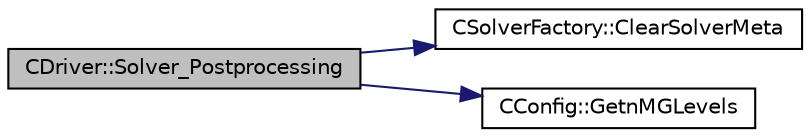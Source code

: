 digraph "CDriver::Solver_Postprocessing"
{
 // LATEX_PDF_SIZE
  edge [fontname="Helvetica",fontsize="10",labelfontname="Helvetica",labelfontsize="10"];
  node [fontname="Helvetica",fontsize="10",shape=record];
  rankdir="LR";
  Node1 [label="CDriver::Solver_Postprocessing",height=0.2,width=0.4,color="black", fillcolor="grey75", style="filled", fontcolor="black",tooltip="Definition and allocation of all solution classes."];
  Node1 -> Node2 [color="midnightblue",fontsize="10",style="solid",fontname="Helvetica"];
  Node2 [label="CSolverFactory::ClearSolverMeta",height=0.2,width=0.4,color="black", fillcolor="white", style="filled",URL="$classCSolverFactory.html#a51e48caa518afc4ca582dfdfdd55cf4b",tooltip="Clear the solver meta data."];
  Node1 -> Node3 [color="midnightblue",fontsize="10",style="solid",fontname="Helvetica"];
  Node3 [label="CConfig::GetnMGLevels",height=0.2,width=0.4,color="black", fillcolor="white", style="filled",URL="$classCConfig.html#a15a61a6f9a1d415c3509018f4916c5c1",tooltip="Get the number of multigrid levels."];
}
